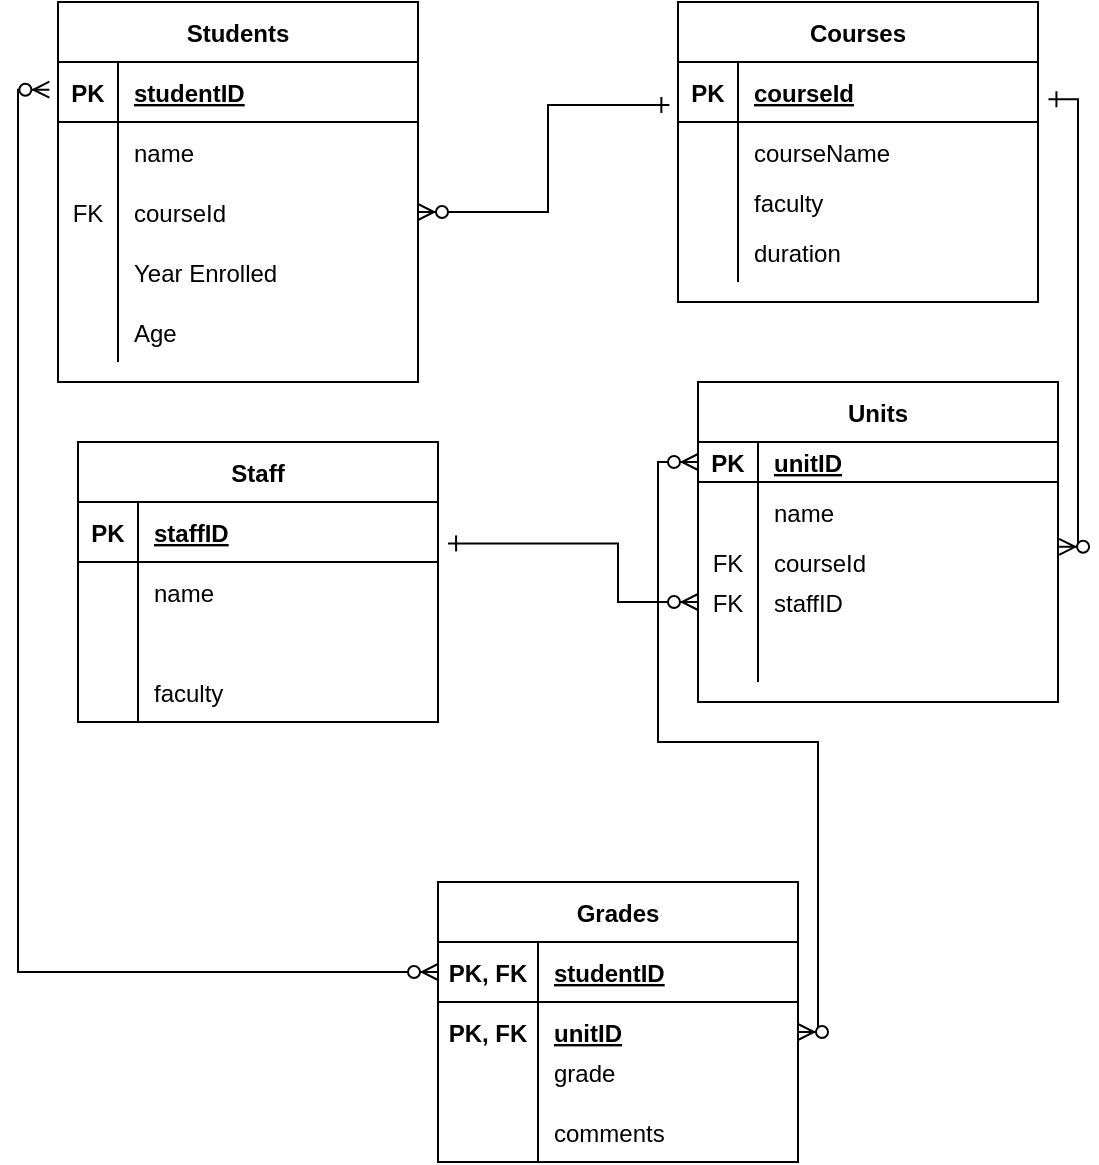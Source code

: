 <mxfile version="18.1.3" type="github">
  <diagram id="NqWKDkfyGktA_WCRsADl" name="Page-1">
    <mxGraphModel dx="684" dy="315" grid="1" gridSize="10" guides="1" tooltips="1" connect="1" arrows="1" fold="1" page="1" pageScale="1" pageWidth="850" pageHeight="1100" math="0" shadow="0">
      <root>
        <mxCell id="0" />
        <mxCell id="1" parent="0" />
        <mxCell id="0zfc_iU159OpyE-78FJm-1" value="Students" style="shape=table;startSize=30;container=1;collapsible=1;childLayout=tableLayout;fixedRows=1;rowLines=0;fontStyle=1;align=center;resizeLast=1;" vertex="1" parent="1">
          <mxGeometry x="160" y="110" width="180" height="190" as="geometry" />
        </mxCell>
        <mxCell id="0zfc_iU159OpyE-78FJm-2" value="" style="shape=tableRow;horizontal=0;startSize=0;swimlaneHead=0;swimlaneBody=0;fillColor=none;collapsible=0;dropTarget=0;points=[[0,0.5],[1,0.5]];portConstraint=eastwest;top=0;left=0;right=0;bottom=1;" vertex="1" parent="0zfc_iU159OpyE-78FJm-1">
          <mxGeometry y="30" width="180" height="30" as="geometry" />
        </mxCell>
        <mxCell id="0zfc_iU159OpyE-78FJm-3" value="PK" style="shape=partialRectangle;connectable=0;fillColor=none;top=0;left=0;bottom=0;right=0;fontStyle=1;overflow=hidden;" vertex="1" parent="0zfc_iU159OpyE-78FJm-2">
          <mxGeometry width="30" height="30" as="geometry">
            <mxRectangle width="30" height="30" as="alternateBounds" />
          </mxGeometry>
        </mxCell>
        <mxCell id="0zfc_iU159OpyE-78FJm-4" value="studentID" style="shape=partialRectangle;connectable=0;fillColor=none;top=0;left=0;bottom=0;right=0;align=left;spacingLeft=6;fontStyle=5;overflow=hidden;" vertex="1" parent="0zfc_iU159OpyE-78FJm-2">
          <mxGeometry x="30" width="150" height="30" as="geometry">
            <mxRectangle width="150" height="30" as="alternateBounds" />
          </mxGeometry>
        </mxCell>
        <mxCell id="0zfc_iU159OpyE-78FJm-5" value="" style="shape=tableRow;horizontal=0;startSize=0;swimlaneHead=0;swimlaneBody=0;fillColor=none;collapsible=0;dropTarget=0;points=[[0,0.5],[1,0.5]];portConstraint=eastwest;top=0;left=0;right=0;bottom=0;" vertex="1" parent="0zfc_iU159OpyE-78FJm-1">
          <mxGeometry y="60" width="180" height="30" as="geometry" />
        </mxCell>
        <mxCell id="0zfc_iU159OpyE-78FJm-6" value="" style="shape=partialRectangle;connectable=0;fillColor=none;top=0;left=0;bottom=0;right=0;editable=1;overflow=hidden;" vertex="1" parent="0zfc_iU159OpyE-78FJm-5">
          <mxGeometry width="30" height="30" as="geometry">
            <mxRectangle width="30" height="30" as="alternateBounds" />
          </mxGeometry>
        </mxCell>
        <mxCell id="0zfc_iU159OpyE-78FJm-7" value="name" style="shape=partialRectangle;connectable=0;fillColor=none;top=0;left=0;bottom=0;right=0;align=left;spacingLeft=6;overflow=hidden;" vertex="1" parent="0zfc_iU159OpyE-78FJm-5">
          <mxGeometry x="30" width="150" height="30" as="geometry">
            <mxRectangle width="150" height="30" as="alternateBounds" />
          </mxGeometry>
        </mxCell>
        <mxCell id="0zfc_iU159OpyE-78FJm-8" value="" style="shape=tableRow;horizontal=0;startSize=0;swimlaneHead=0;swimlaneBody=0;fillColor=none;collapsible=0;dropTarget=0;points=[[0,0.5],[1,0.5]];portConstraint=eastwest;top=0;left=0;right=0;bottom=0;" vertex="1" parent="0zfc_iU159OpyE-78FJm-1">
          <mxGeometry y="90" width="180" height="30" as="geometry" />
        </mxCell>
        <mxCell id="0zfc_iU159OpyE-78FJm-9" value="FK" style="shape=partialRectangle;connectable=0;fillColor=none;top=0;left=0;bottom=0;right=0;editable=1;overflow=hidden;" vertex="1" parent="0zfc_iU159OpyE-78FJm-8">
          <mxGeometry width="30" height="30" as="geometry">
            <mxRectangle width="30" height="30" as="alternateBounds" />
          </mxGeometry>
        </mxCell>
        <mxCell id="0zfc_iU159OpyE-78FJm-10" value="courseId" style="shape=partialRectangle;connectable=0;fillColor=none;top=0;left=0;bottom=0;right=0;align=left;spacingLeft=6;overflow=hidden;" vertex="1" parent="0zfc_iU159OpyE-78FJm-8">
          <mxGeometry x="30" width="150" height="30" as="geometry">
            <mxRectangle width="150" height="30" as="alternateBounds" />
          </mxGeometry>
        </mxCell>
        <mxCell id="0zfc_iU159OpyE-78FJm-11" value="" style="shape=tableRow;horizontal=0;startSize=0;swimlaneHead=0;swimlaneBody=0;fillColor=none;collapsible=0;dropTarget=0;points=[[0,0.5],[1,0.5]];portConstraint=eastwest;top=0;left=0;right=0;bottom=0;" vertex="1" parent="0zfc_iU159OpyE-78FJm-1">
          <mxGeometry y="120" width="180" height="30" as="geometry" />
        </mxCell>
        <mxCell id="0zfc_iU159OpyE-78FJm-12" value="" style="shape=partialRectangle;connectable=0;fillColor=none;top=0;left=0;bottom=0;right=0;editable=1;overflow=hidden;" vertex="1" parent="0zfc_iU159OpyE-78FJm-11">
          <mxGeometry width="30" height="30" as="geometry">
            <mxRectangle width="30" height="30" as="alternateBounds" />
          </mxGeometry>
        </mxCell>
        <mxCell id="0zfc_iU159OpyE-78FJm-13" value="Year Enrolled" style="shape=partialRectangle;connectable=0;fillColor=none;top=0;left=0;bottom=0;right=0;align=left;spacingLeft=6;overflow=hidden;" vertex="1" parent="0zfc_iU159OpyE-78FJm-11">
          <mxGeometry x="30" width="150" height="30" as="geometry">
            <mxRectangle width="150" height="30" as="alternateBounds" />
          </mxGeometry>
        </mxCell>
        <mxCell id="0zfc_iU159OpyE-78FJm-27" value="" style="shape=tableRow;horizontal=0;startSize=0;swimlaneHead=0;swimlaneBody=0;fillColor=none;collapsible=0;dropTarget=0;points=[[0,0.5],[1,0.5]];portConstraint=eastwest;top=0;left=0;right=0;bottom=0;" vertex="1" parent="0zfc_iU159OpyE-78FJm-1">
          <mxGeometry y="150" width="180" height="30" as="geometry" />
        </mxCell>
        <mxCell id="0zfc_iU159OpyE-78FJm-28" value="" style="shape=partialRectangle;connectable=0;fillColor=none;top=0;left=0;bottom=0;right=0;editable=1;overflow=hidden;" vertex="1" parent="0zfc_iU159OpyE-78FJm-27">
          <mxGeometry width="30" height="30" as="geometry">
            <mxRectangle width="30" height="30" as="alternateBounds" />
          </mxGeometry>
        </mxCell>
        <mxCell id="0zfc_iU159OpyE-78FJm-29" value="Age" style="shape=partialRectangle;connectable=0;fillColor=none;top=0;left=0;bottom=0;right=0;align=left;spacingLeft=6;overflow=hidden;" vertex="1" parent="0zfc_iU159OpyE-78FJm-27">
          <mxGeometry x="30" width="150" height="30" as="geometry">
            <mxRectangle width="150" height="30" as="alternateBounds" />
          </mxGeometry>
        </mxCell>
        <mxCell id="0zfc_iU159OpyE-78FJm-14" value="Courses" style="shape=table;startSize=30;container=1;collapsible=1;childLayout=tableLayout;fixedRows=1;rowLines=0;fontStyle=1;align=center;resizeLast=1;" vertex="1" parent="1">
          <mxGeometry x="470" y="110" width="180" height="150" as="geometry" />
        </mxCell>
        <mxCell id="0zfc_iU159OpyE-78FJm-15" value="" style="shape=tableRow;horizontal=0;startSize=0;swimlaneHead=0;swimlaneBody=0;fillColor=none;collapsible=0;dropTarget=0;points=[[0,0.5],[1,0.5]];portConstraint=eastwest;top=0;left=0;right=0;bottom=1;" vertex="1" parent="0zfc_iU159OpyE-78FJm-14">
          <mxGeometry y="30" width="180" height="30" as="geometry" />
        </mxCell>
        <mxCell id="0zfc_iU159OpyE-78FJm-16" value="PK" style="shape=partialRectangle;connectable=0;fillColor=none;top=0;left=0;bottom=0;right=0;fontStyle=1;overflow=hidden;" vertex="1" parent="0zfc_iU159OpyE-78FJm-15">
          <mxGeometry width="30" height="30" as="geometry">
            <mxRectangle width="30" height="30" as="alternateBounds" />
          </mxGeometry>
        </mxCell>
        <mxCell id="0zfc_iU159OpyE-78FJm-17" value="courseId" style="shape=partialRectangle;connectable=0;fillColor=none;top=0;left=0;bottom=0;right=0;align=left;spacingLeft=6;fontStyle=5;overflow=hidden;" vertex="1" parent="0zfc_iU159OpyE-78FJm-15">
          <mxGeometry x="30" width="150" height="30" as="geometry">
            <mxRectangle width="150" height="30" as="alternateBounds" />
          </mxGeometry>
        </mxCell>
        <mxCell id="0zfc_iU159OpyE-78FJm-18" value="" style="shape=tableRow;horizontal=0;startSize=0;swimlaneHead=0;swimlaneBody=0;fillColor=none;collapsible=0;dropTarget=0;points=[[0,0.5],[1,0.5]];portConstraint=eastwest;top=0;left=0;right=0;bottom=0;" vertex="1" parent="0zfc_iU159OpyE-78FJm-14">
          <mxGeometry y="60" width="180" height="30" as="geometry" />
        </mxCell>
        <mxCell id="0zfc_iU159OpyE-78FJm-19" value="" style="shape=partialRectangle;connectable=0;fillColor=none;top=0;left=0;bottom=0;right=0;editable=1;overflow=hidden;" vertex="1" parent="0zfc_iU159OpyE-78FJm-18">
          <mxGeometry width="30" height="30" as="geometry">
            <mxRectangle width="30" height="30" as="alternateBounds" />
          </mxGeometry>
        </mxCell>
        <mxCell id="0zfc_iU159OpyE-78FJm-20" value="courseName" style="shape=partialRectangle;connectable=0;fillColor=none;top=0;left=0;bottom=0;right=0;align=left;spacingLeft=6;overflow=hidden;" vertex="1" parent="0zfc_iU159OpyE-78FJm-18">
          <mxGeometry x="30" width="150" height="30" as="geometry">
            <mxRectangle width="150" height="30" as="alternateBounds" />
          </mxGeometry>
        </mxCell>
        <mxCell id="0zfc_iU159OpyE-78FJm-21" value="" style="shape=tableRow;horizontal=0;startSize=0;swimlaneHead=0;swimlaneBody=0;fillColor=none;collapsible=0;dropTarget=0;points=[[0,0.5],[1,0.5]];portConstraint=eastwest;top=0;left=0;right=0;bottom=0;" vertex="1" parent="0zfc_iU159OpyE-78FJm-14">
          <mxGeometry y="90" width="180" height="20" as="geometry" />
        </mxCell>
        <mxCell id="0zfc_iU159OpyE-78FJm-22" value="" style="shape=partialRectangle;connectable=0;fillColor=none;top=0;left=0;bottom=0;right=0;editable=1;overflow=hidden;" vertex="1" parent="0zfc_iU159OpyE-78FJm-21">
          <mxGeometry width="30" height="20" as="geometry">
            <mxRectangle width="30" height="20" as="alternateBounds" />
          </mxGeometry>
        </mxCell>
        <mxCell id="0zfc_iU159OpyE-78FJm-23" value="faculty" style="shape=partialRectangle;connectable=0;fillColor=none;top=0;left=0;bottom=0;right=0;align=left;spacingLeft=6;overflow=hidden;" vertex="1" parent="0zfc_iU159OpyE-78FJm-21">
          <mxGeometry x="30" width="150" height="20" as="geometry">
            <mxRectangle width="150" height="20" as="alternateBounds" />
          </mxGeometry>
        </mxCell>
        <mxCell id="0zfc_iU159OpyE-78FJm-24" value="" style="shape=tableRow;horizontal=0;startSize=0;swimlaneHead=0;swimlaneBody=0;fillColor=none;collapsible=0;dropTarget=0;points=[[0,0.5],[1,0.5]];portConstraint=eastwest;top=0;left=0;right=0;bottom=0;" vertex="1" parent="0zfc_iU159OpyE-78FJm-14">
          <mxGeometry y="110" width="180" height="30" as="geometry" />
        </mxCell>
        <mxCell id="0zfc_iU159OpyE-78FJm-25" value="" style="shape=partialRectangle;connectable=0;fillColor=none;top=0;left=0;bottom=0;right=0;editable=1;overflow=hidden;" vertex="1" parent="0zfc_iU159OpyE-78FJm-24">
          <mxGeometry width="30" height="30" as="geometry">
            <mxRectangle width="30" height="30" as="alternateBounds" />
          </mxGeometry>
        </mxCell>
        <mxCell id="0zfc_iU159OpyE-78FJm-26" value="duration" style="shape=partialRectangle;connectable=0;fillColor=none;top=0;left=0;bottom=0;right=0;align=left;spacingLeft=6;overflow=hidden;" vertex="1" parent="0zfc_iU159OpyE-78FJm-24">
          <mxGeometry x="30" width="150" height="30" as="geometry">
            <mxRectangle width="150" height="30" as="alternateBounds" />
          </mxGeometry>
        </mxCell>
        <mxCell id="0zfc_iU159OpyE-78FJm-30" value="Staff" style="shape=table;startSize=30;container=1;collapsible=1;childLayout=tableLayout;fixedRows=1;rowLines=0;fontStyle=1;align=center;resizeLast=1;" vertex="1" parent="1">
          <mxGeometry x="170" y="330" width="180" height="140" as="geometry" />
        </mxCell>
        <mxCell id="0zfc_iU159OpyE-78FJm-31" value="" style="shape=tableRow;horizontal=0;startSize=0;swimlaneHead=0;swimlaneBody=0;fillColor=none;collapsible=0;dropTarget=0;points=[[0,0.5],[1,0.5]];portConstraint=eastwest;top=0;left=0;right=0;bottom=1;" vertex="1" parent="0zfc_iU159OpyE-78FJm-30">
          <mxGeometry y="30" width="180" height="30" as="geometry" />
        </mxCell>
        <mxCell id="0zfc_iU159OpyE-78FJm-32" value="PK" style="shape=partialRectangle;connectable=0;fillColor=none;top=0;left=0;bottom=0;right=0;fontStyle=1;overflow=hidden;" vertex="1" parent="0zfc_iU159OpyE-78FJm-31">
          <mxGeometry width="30" height="30" as="geometry">
            <mxRectangle width="30" height="30" as="alternateBounds" />
          </mxGeometry>
        </mxCell>
        <mxCell id="0zfc_iU159OpyE-78FJm-33" value="staffID" style="shape=partialRectangle;connectable=0;fillColor=none;top=0;left=0;bottom=0;right=0;align=left;spacingLeft=6;fontStyle=5;overflow=hidden;" vertex="1" parent="0zfc_iU159OpyE-78FJm-31">
          <mxGeometry x="30" width="150" height="30" as="geometry">
            <mxRectangle width="150" height="30" as="alternateBounds" />
          </mxGeometry>
        </mxCell>
        <mxCell id="0zfc_iU159OpyE-78FJm-34" value="" style="shape=tableRow;horizontal=0;startSize=0;swimlaneHead=0;swimlaneBody=0;fillColor=none;collapsible=0;dropTarget=0;points=[[0,0.5],[1,0.5]];portConstraint=eastwest;top=0;left=0;right=0;bottom=0;" vertex="1" parent="0zfc_iU159OpyE-78FJm-30">
          <mxGeometry y="60" width="180" height="30" as="geometry" />
        </mxCell>
        <mxCell id="0zfc_iU159OpyE-78FJm-35" value="" style="shape=partialRectangle;connectable=0;fillColor=none;top=0;left=0;bottom=0;right=0;editable=1;overflow=hidden;" vertex="1" parent="0zfc_iU159OpyE-78FJm-34">
          <mxGeometry width="30" height="30" as="geometry">
            <mxRectangle width="30" height="30" as="alternateBounds" />
          </mxGeometry>
        </mxCell>
        <mxCell id="0zfc_iU159OpyE-78FJm-36" value="name" style="shape=partialRectangle;connectable=0;fillColor=none;top=0;left=0;bottom=0;right=0;align=left;spacingLeft=6;overflow=hidden;" vertex="1" parent="0zfc_iU159OpyE-78FJm-34">
          <mxGeometry x="30" width="150" height="30" as="geometry">
            <mxRectangle width="150" height="30" as="alternateBounds" />
          </mxGeometry>
        </mxCell>
        <mxCell id="0zfc_iU159OpyE-78FJm-37" value="" style="shape=tableRow;horizontal=0;startSize=0;swimlaneHead=0;swimlaneBody=0;fillColor=none;collapsible=0;dropTarget=0;points=[[0,0.5],[1,0.5]];portConstraint=eastwest;top=0;left=0;right=0;bottom=0;" vertex="1" parent="0zfc_iU159OpyE-78FJm-30">
          <mxGeometry y="90" width="180" height="20" as="geometry" />
        </mxCell>
        <mxCell id="0zfc_iU159OpyE-78FJm-38" value="" style="shape=partialRectangle;connectable=0;fillColor=none;top=0;left=0;bottom=0;right=0;editable=1;overflow=hidden;" vertex="1" parent="0zfc_iU159OpyE-78FJm-37">
          <mxGeometry width="30" height="20" as="geometry">
            <mxRectangle width="30" height="20" as="alternateBounds" />
          </mxGeometry>
        </mxCell>
        <mxCell id="0zfc_iU159OpyE-78FJm-39" value="" style="shape=partialRectangle;connectable=0;fillColor=none;top=0;left=0;bottom=0;right=0;align=left;spacingLeft=6;overflow=hidden;" vertex="1" parent="0zfc_iU159OpyE-78FJm-37">
          <mxGeometry x="30" width="150" height="20" as="geometry">
            <mxRectangle width="150" height="20" as="alternateBounds" />
          </mxGeometry>
        </mxCell>
        <mxCell id="0zfc_iU159OpyE-78FJm-40" value="" style="shape=tableRow;horizontal=0;startSize=0;swimlaneHead=0;swimlaneBody=0;fillColor=none;collapsible=0;dropTarget=0;points=[[0,0.5],[1,0.5]];portConstraint=eastwest;top=0;left=0;right=0;bottom=0;" vertex="1" parent="0zfc_iU159OpyE-78FJm-30">
          <mxGeometry y="110" width="180" height="30" as="geometry" />
        </mxCell>
        <mxCell id="0zfc_iU159OpyE-78FJm-41" value="" style="shape=partialRectangle;connectable=0;fillColor=none;top=0;left=0;bottom=0;right=0;editable=1;overflow=hidden;" vertex="1" parent="0zfc_iU159OpyE-78FJm-40">
          <mxGeometry width="30" height="30" as="geometry">
            <mxRectangle width="30" height="30" as="alternateBounds" />
          </mxGeometry>
        </mxCell>
        <mxCell id="0zfc_iU159OpyE-78FJm-42" value="faculty" style="shape=partialRectangle;connectable=0;fillColor=none;top=0;left=0;bottom=0;right=0;align=left;spacingLeft=6;overflow=hidden;" vertex="1" parent="0zfc_iU159OpyE-78FJm-40">
          <mxGeometry x="30" width="150" height="30" as="geometry">
            <mxRectangle width="150" height="30" as="alternateBounds" />
          </mxGeometry>
        </mxCell>
        <mxCell id="0zfc_iU159OpyE-78FJm-43" value="Units" style="shape=table;startSize=30;container=1;collapsible=1;childLayout=tableLayout;fixedRows=1;rowLines=0;fontStyle=1;align=center;resizeLast=1;" vertex="1" parent="1">
          <mxGeometry x="480" y="300" width="180" height="160" as="geometry" />
        </mxCell>
        <mxCell id="0zfc_iU159OpyE-78FJm-44" value="" style="shape=tableRow;horizontal=0;startSize=0;swimlaneHead=0;swimlaneBody=0;fillColor=none;collapsible=0;dropTarget=0;points=[[0,0.5],[1,0.5]];portConstraint=eastwest;top=0;left=0;right=0;bottom=1;" vertex="1" parent="0zfc_iU159OpyE-78FJm-43">
          <mxGeometry y="30" width="180" height="20" as="geometry" />
        </mxCell>
        <mxCell id="0zfc_iU159OpyE-78FJm-45" value="PK" style="shape=partialRectangle;connectable=0;fillColor=none;top=0;left=0;bottom=0;right=0;fontStyle=1;overflow=hidden;" vertex="1" parent="0zfc_iU159OpyE-78FJm-44">
          <mxGeometry width="30" height="20" as="geometry">
            <mxRectangle width="30" height="20" as="alternateBounds" />
          </mxGeometry>
        </mxCell>
        <mxCell id="0zfc_iU159OpyE-78FJm-46" value="unitID" style="shape=partialRectangle;connectable=0;fillColor=none;top=0;left=0;bottom=0;right=0;align=left;spacingLeft=6;fontStyle=5;overflow=hidden;" vertex="1" parent="0zfc_iU159OpyE-78FJm-44">
          <mxGeometry x="30" width="150" height="20" as="geometry">
            <mxRectangle width="150" height="20" as="alternateBounds" />
          </mxGeometry>
        </mxCell>
        <mxCell id="0zfc_iU159OpyE-78FJm-47" value="" style="shape=tableRow;horizontal=0;startSize=0;swimlaneHead=0;swimlaneBody=0;fillColor=none;collapsible=0;dropTarget=0;points=[[0,0.5],[1,0.5]];portConstraint=eastwest;top=0;left=0;right=0;bottom=0;" vertex="1" parent="0zfc_iU159OpyE-78FJm-43">
          <mxGeometry y="50" width="180" height="30" as="geometry" />
        </mxCell>
        <mxCell id="0zfc_iU159OpyE-78FJm-48" value="" style="shape=partialRectangle;connectable=0;fillColor=none;top=0;left=0;bottom=0;right=0;editable=1;overflow=hidden;" vertex="1" parent="0zfc_iU159OpyE-78FJm-47">
          <mxGeometry width="30" height="30" as="geometry">
            <mxRectangle width="30" height="30" as="alternateBounds" />
          </mxGeometry>
        </mxCell>
        <mxCell id="0zfc_iU159OpyE-78FJm-49" value="name" style="shape=partialRectangle;connectable=0;fillColor=none;top=0;left=0;bottom=0;right=0;align=left;spacingLeft=6;overflow=hidden;" vertex="1" parent="0zfc_iU159OpyE-78FJm-47">
          <mxGeometry x="30" width="150" height="30" as="geometry">
            <mxRectangle width="150" height="30" as="alternateBounds" />
          </mxGeometry>
        </mxCell>
        <mxCell id="0zfc_iU159OpyE-78FJm-50" value="" style="shape=tableRow;horizontal=0;startSize=0;swimlaneHead=0;swimlaneBody=0;fillColor=none;collapsible=0;dropTarget=0;points=[[0,0.5],[1,0.5]];portConstraint=eastwest;top=0;left=0;right=0;bottom=0;" vertex="1" parent="0zfc_iU159OpyE-78FJm-43">
          <mxGeometry y="80" width="180" height="20" as="geometry" />
        </mxCell>
        <mxCell id="0zfc_iU159OpyE-78FJm-51" value="FK" style="shape=partialRectangle;connectable=0;fillColor=none;top=0;left=0;bottom=0;right=0;editable=1;overflow=hidden;" vertex="1" parent="0zfc_iU159OpyE-78FJm-50">
          <mxGeometry width="30" height="20" as="geometry">
            <mxRectangle width="30" height="20" as="alternateBounds" />
          </mxGeometry>
        </mxCell>
        <mxCell id="0zfc_iU159OpyE-78FJm-52" value="courseId" style="shape=partialRectangle;connectable=0;fillColor=none;top=0;left=0;bottom=0;right=0;align=left;spacingLeft=6;overflow=hidden;" vertex="1" parent="0zfc_iU159OpyE-78FJm-50">
          <mxGeometry x="30" width="150" height="20" as="geometry">
            <mxRectangle width="150" height="20" as="alternateBounds" />
          </mxGeometry>
        </mxCell>
        <mxCell id="0zfc_iU159OpyE-78FJm-57" value="" style="shape=tableRow;horizontal=0;startSize=0;swimlaneHead=0;swimlaneBody=0;fillColor=none;collapsible=0;dropTarget=0;points=[[0,0.5],[1,0.5]];portConstraint=eastwest;top=0;left=0;right=0;bottom=0;" vertex="1" parent="0zfc_iU159OpyE-78FJm-43">
          <mxGeometry y="100" width="180" height="20" as="geometry" />
        </mxCell>
        <mxCell id="0zfc_iU159OpyE-78FJm-58" value="FK" style="shape=partialRectangle;connectable=0;fillColor=none;top=0;left=0;bottom=0;right=0;editable=1;overflow=hidden;" vertex="1" parent="0zfc_iU159OpyE-78FJm-57">
          <mxGeometry width="30" height="20" as="geometry">
            <mxRectangle width="30" height="20" as="alternateBounds" />
          </mxGeometry>
        </mxCell>
        <mxCell id="0zfc_iU159OpyE-78FJm-59" value="staffID" style="shape=partialRectangle;connectable=0;fillColor=none;top=0;left=0;bottom=0;right=0;align=left;spacingLeft=6;overflow=hidden;" vertex="1" parent="0zfc_iU159OpyE-78FJm-57">
          <mxGeometry x="30" width="150" height="20" as="geometry">
            <mxRectangle width="150" height="20" as="alternateBounds" />
          </mxGeometry>
        </mxCell>
        <mxCell id="0zfc_iU159OpyE-78FJm-53" value="" style="shape=tableRow;horizontal=0;startSize=0;swimlaneHead=0;swimlaneBody=0;fillColor=none;collapsible=0;dropTarget=0;points=[[0,0.5],[1,0.5]];portConstraint=eastwest;top=0;left=0;right=0;bottom=0;" vertex="1" parent="0zfc_iU159OpyE-78FJm-43">
          <mxGeometry y="120" width="180" height="30" as="geometry" />
        </mxCell>
        <mxCell id="0zfc_iU159OpyE-78FJm-54" value="" style="shape=partialRectangle;connectable=0;fillColor=none;top=0;left=0;bottom=0;right=0;editable=1;overflow=hidden;" vertex="1" parent="0zfc_iU159OpyE-78FJm-53">
          <mxGeometry width="30" height="30" as="geometry">
            <mxRectangle width="30" height="30" as="alternateBounds" />
          </mxGeometry>
        </mxCell>
        <mxCell id="0zfc_iU159OpyE-78FJm-55" value="" style="shape=partialRectangle;connectable=0;fillColor=none;top=0;left=0;bottom=0;right=0;align=left;spacingLeft=6;overflow=hidden;" vertex="1" parent="0zfc_iU159OpyE-78FJm-53">
          <mxGeometry x="30" width="150" height="30" as="geometry">
            <mxRectangle width="150" height="30" as="alternateBounds" />
          </mxGeometry>
        </mxCell>
        <mxCell id="0zfc_iU159OpyE-78FJm-60" value="Grades" style="shape=table;startSize=30;container=1;collapsible=1;childLayout=tableLayout;fixedRows=1;rowLines=0;fontStyle=1;align=center;resizeLast=1;" vertex="1" parent="1">
          <mxGeometry x="350" y="550" width="180" height="140" as="geometry" />
        </mxCell>
        <mxCell id="0zfc_iU159OpyE-78FJm-61" value="" style="shape=tableRow;horizontal=0;startSize=0;swimlaneHead=0;swimlaneBody=0;fillColor=none;collapsible=0;dropTarget=0;points=[[0,0.5],[1,0.5]];portConstraint=eastwest;top=0;left=0;right=0;bottom=1;" vertex="1" parent="0zfc_iU159OpyE-78FJm-60">
          <mxGeometry y="30" width="180" height="30" as="geometry" />
        </mxCell>
        <mxCell id="0zfc_iU159OpyE-78FJm-62" value="PK, FK" style="shape=partialRectangle;connectable=0;fillColor=none;top=0;left=0;bottom=0;right=0;fontStyle=1;overflow=hidden;" vertex="1" parent="0zfc_iU159OpyE-78FJm-61">
          <mxGeometry width="50" height="30" as="geometry">
            <mxRectangle width="50" height="30" as="alternateBounds" />
          </mxGeometry>
        </mxCell>
        <mxCell id="0zfc_iU159OpyE-78FJm-63" value="studentID" style="shape=partialRectangle;connectable=0;fillColor=none;top=0;left=0;bottom=0;right=0;align=left;spacingLeft=6;fontStyle=5;overflow=hidden;" vertex="1" parent="0zfc_iU159OpyE-78FJm-61">
          <mxGeometry x="50" width="130" height="30" as="geometry">
            <mxRectangle width="130" height="30" as="alternateBounds" />
          </mxGeometry>
        </mxCell>
        <mxCell id="0zfc_iU159OpyE-78FJm-64" value="" style="shape=tableRow;horizontal=0;startSize=0;swimlaneHead=0;swimlaneBody=0;fillColor=none;collapsible=0;dropTarget=0;points=[[0,0.5],[1,0.5]];portConstraint=eastwest;top=0;left=0;right=0;bottom=0;fontStyle=1" vertex="1" parent="0zfc_iU159OpyE-78FJm-60">
          <mxGeometry y="60" width="180" height="30" as="geometry" />
        </mxCell>
        <mxCell id="0zfc_iU159OpyE-78FJm-65" value="PK, FK" style="shape=partialRectangle;connectable=0;fillColor=none;top=0;left=0;bottom=0;right=0;editable=1;overflow=hidden;fontStyle=1" vertex="1" parent="0zfc_iU159OpyE-78FJm-64">
          <mxGeometry width="50" height="30" as="geometry">
            <mxRectangle width="50" height="30" as="alternateBounds" />
          </mxGeometry>
        </mxCell>
        <mxCell id="0zfc_iU159OpyE-78FJm-66" value="unitID" style="shape=partialRectangle;connectable=0;fillColor=none;top=0;left=0;bottom=0;right=0;align=left;spacingLeft=6;overflow=hidden;fontStyle=5" vertex="1" parent="0zfc_iU159OpyE-78FJm-64">
          <mxGeometry x="50" width="130" height="30" as="geometry">
            <mxRectangle width="130" height="30" as="alternateBounds" />
          </mxGeometry>
        </mxCell>
        <mxCell id="0zfc_iU159OpyE-78FJm-67" value="" style="shape=tableRow;horizontal=0;startSize=0;swimlaneHead=0;swimlaneBody=0;fillColor=none;collapsible=0;dropTarget=0;points=[[0,0.5],[1,0.5]];portConstraint=eastwest;top=0;left=0;right=0;bottom=0;" vertex="1" parent="0zfc_iU159OpyE-78FJm-60">
          <mxGeometry y="90" width="180" height="20" as="geometry" />
        </mxCell>
        <mxCell id="0zfc_iU159OpyE-78FJm-68" value="" style="shape=partialRectangle;connectable=0;fillColor=none;top=0;left=0;bottom=0;right=0;editable=1;overflow=hidden;" vertex="1" parent="0zfc_iU159OpyE-78FJm-67">
          <mxGeometry width="50" height="20" as="geometry">
            <mxRectangle width="50" height="20" as="alternateBounds" />
          </mxGeometry>
        </mxCell>
        <mxCell id="0zfc_iU159OpyE-78FJm-69" value="" style="shape=partialRectangle;connectable=0;fillColor=none;top=0;left=0;bottom=0;right=0;align=left;spacingLeft=6;overflow=hidden;" vertex="1" parent="0zfc_iU159OpyE-78FJm-67">
          <mxGeometry x="50" width="130" height="20" as="geometry">
            <mxRectangle width="130" height="20" as="alternateBounds" />
          </mxGeometry>
        </mxCell>
        <mxCell id="0zfc_iU159OpyE-78FJm-70" value="" style="shape=tableRow;horizontal=0;startSize=0;swimlaneHead=0;swimlaneBody=0;fillColor=none;collapsible=0;dropTarget=0;points=[[0,0.5],[1,0.5]];portConstraint=eastwest;top=0;left=0;right=0;bottom=0;" vertex="1" parent="0zfc_iU159OpyE-78FJm-60">
          <mxGeometry y="110" width="180" height="30" as="geometry" />
        </mxCell>
        <mxCell id="0zfc_iU159OpyE-78FJm-71" value="" style="shape=partialRectangle;connectable=0;fillColor=none;top=0;left=0;bottom=0;right=0;editable=1;overflow=hidden;" vertex="1" parent="0zfc_iU159OpyE-78FJm-70">
          <mxGeometry width="50" height="30" as="geometry">
            <mxRectangle width="50" height="30" as="alternateBounds" />
          </mxGeometry>
        </mxCell>
        <mxCell id="0zfc_iU159OpyE-78FJm-72" value="comments" style="shape=partialRectangle;connectable=0;fillColor=none;top=0;left=0;bottom=0;right=0;align=left;spacingLeft=6;overflow=hidden;" vertex="1" parent="0zfc_iU159OpyE-78FJm-70">
          <mxGeometry x="50" width="130" height="30" as="geometry">
            <mxRectangle width="130" height="30" as="alternateBounds" />
          </mxGeometry>
        </mxCell>
        <mxCell id="0zfc_iU159OpyE-78FJm-79" value="grade" style="shape=partialRectangle;connectable=0;fillColor=none;top=0;left=0;bottom=0;right=0;align=left;spacingLeft=6;overflow=hidden;" vertex="1" parent="1">
          <mxGeometry x="400" y="630" width="130" height="30" as="geometry">
            <mxRectangle width="130" height="30" as="alternateBounds" />
          </mxGeometry>
        </mxCell>
        <mxCell id="0zfc_iU159OpyE-78FJm-84" value="" style="edgeStyle=orthogonalEdgeStyle;fontSize=12;html=1;endArrow=ERzeroToMany;endFill=1;startArrow=ERone;rounded=0;entryX=0;entryY=0.5;entryDx=0;entryDy=0;exitX=1.028;exitY=0.69;exitDx=0;exitDy=0;exitPerimeter=0;startFill=0;" edge="1" parent="1" source="0zfc_iU159OpyE-78FJm-31" target="0zfc_iU159OpyE-78FJm-57">
          <mxGeometry width="100" height="100" relative="1" as="geometry">
            <mxPoint x="400" y="380" as="sourcePoint" />
            <mxPoint x="460" y="270" as="targetPoint" />
            <Array as="points">
              <mxPoint x="440" y="381" />
              <mxPoint x="440" y="410" />
            </Array>
          </mxGeometry>
        </mxCell>
        <mxCell id="0zfc_iU159OpyE-78FJm-85" value="" style="edgeStyle=orthogonalEdgeStyle;fontSize=12;html=1;endArrow=ERzeroToMany;endFill=1;startArrow=ERzeroToMany;rounded=0;entryX=0;entryY=0.5;entryDx=0;entryDy=0;exitX=1;exitY=0.5;exitDx=0;exitDy=0;" edge="1" parent="1" source="0zfc_iU159OpyE-78FJm-64" target="0zfc_iU159OpyE-78FJm-44">
          <mxGeometry width="100" height="100" relative="1" as="geometry">
            <mxPoint x="360" y="550" as="sourcePoint" />
            <mxPoint x="460" y="450" as="targetPoint" />
            <Array as="points">
              <mxPoint x="540" y="625" />
              <mxPoint x="540" y="480" />
              <mxPoint x="460" y="480" />
              <mxPoint x="460" y="340" />
            </Array>
          </mxGeometry>
        </mxCell>
        <mxCell id="0zfc_iU159OpyE-78FJm-86" value="" style="edgeStyle=orthogonalEdgeStyle;fontSize=12;html=1;endArrow=ERzeroToMany;endFill=1;startArrow=ERzeroToMany;rounded=0;entryX=-0.024;entryY=0.462;entryDx=0;entryDy=0;entryPerimeter=0;exitX=0;exitY=0.5;exitDx=0;exitDy=0;" edge="1" parent="1" source="0zfc_iU159OpyE-78FJm-61" target="0zfc_iU159OpyE-78FJm-2">
          <mxGeometry width="100" height="100" relative="1" as="geometry">
            <mxPoint x="340" y="600" as="sourcePoint" />
            <mxPoint x="200" y="420" as="targetPoint" />
            <Array as="points">
              <mxPoint x="140" y="595" />
              <mxPoint x="140" y="154" />
            </Array>
          </mxGeometry>
        </mxCell>
        <mxCell id="0zfc_iU159OpyE-78FJm-82" value="" style="edgeStyle=orthogonalEdgeStyle;fontSize=12;html=1;endArrow=ERzeroToMany;endFill=1;startArrow=ERone;rounded=0;startFill=0;exitX=-0.024;exitY=0.716;exitDx=0;exitDy=0;exitPerimeter=0;" edge="1" parent="1" source="0zfc_iU159OpyE-78FJm-15" target="0zfc_iU159OpyE-78FJm-8">
          <mxGeometry width="100" height="100" relative="1" as="geometry">
            <mxPoint x="390" y="220" as="sourcePoint" />
            <mxPoint x="290" y="320" as="targetPoint" />
          </mxGeometry>
        </mxCell>
        <mxCell id="0zfc_iU159OpyE-78FJm-83" value="" style="edgeStyle=orthogonalEdgeStyle;fontSize=12;html=1;endArrow=ERone;endFill=0;startArrow=ERzeroToMany;rounded=0;entryX=1.029;entryY=0.621;entryDx=0;entryDy=0;exitX=1.003;exitY=0.121;exitDx=0;exitDy=0;exitPerimeter=0;entryPerimeter=0;" edge="1" parent="1" source="0zfc_iU159OpyE-78FJm-50" target="0zfc_iU159OpyE-78FJm-15">
          <mxGeometry width="100" height="100" relative="1" as="geometry">
            <mxPoint x="430" y="290" as="sourcePoint" />
            <mxPoint x="330" y="390" as="targetPoint" />
            <Array as="points">
              <mxPoint x="670" y="382" />
              <mxPoint x="670" y="159" />
            </Array>
          </mxGeometry>
        </mxCell>
      </root>
    </mxGraphModel>
  </diagram>
</mxfile>
